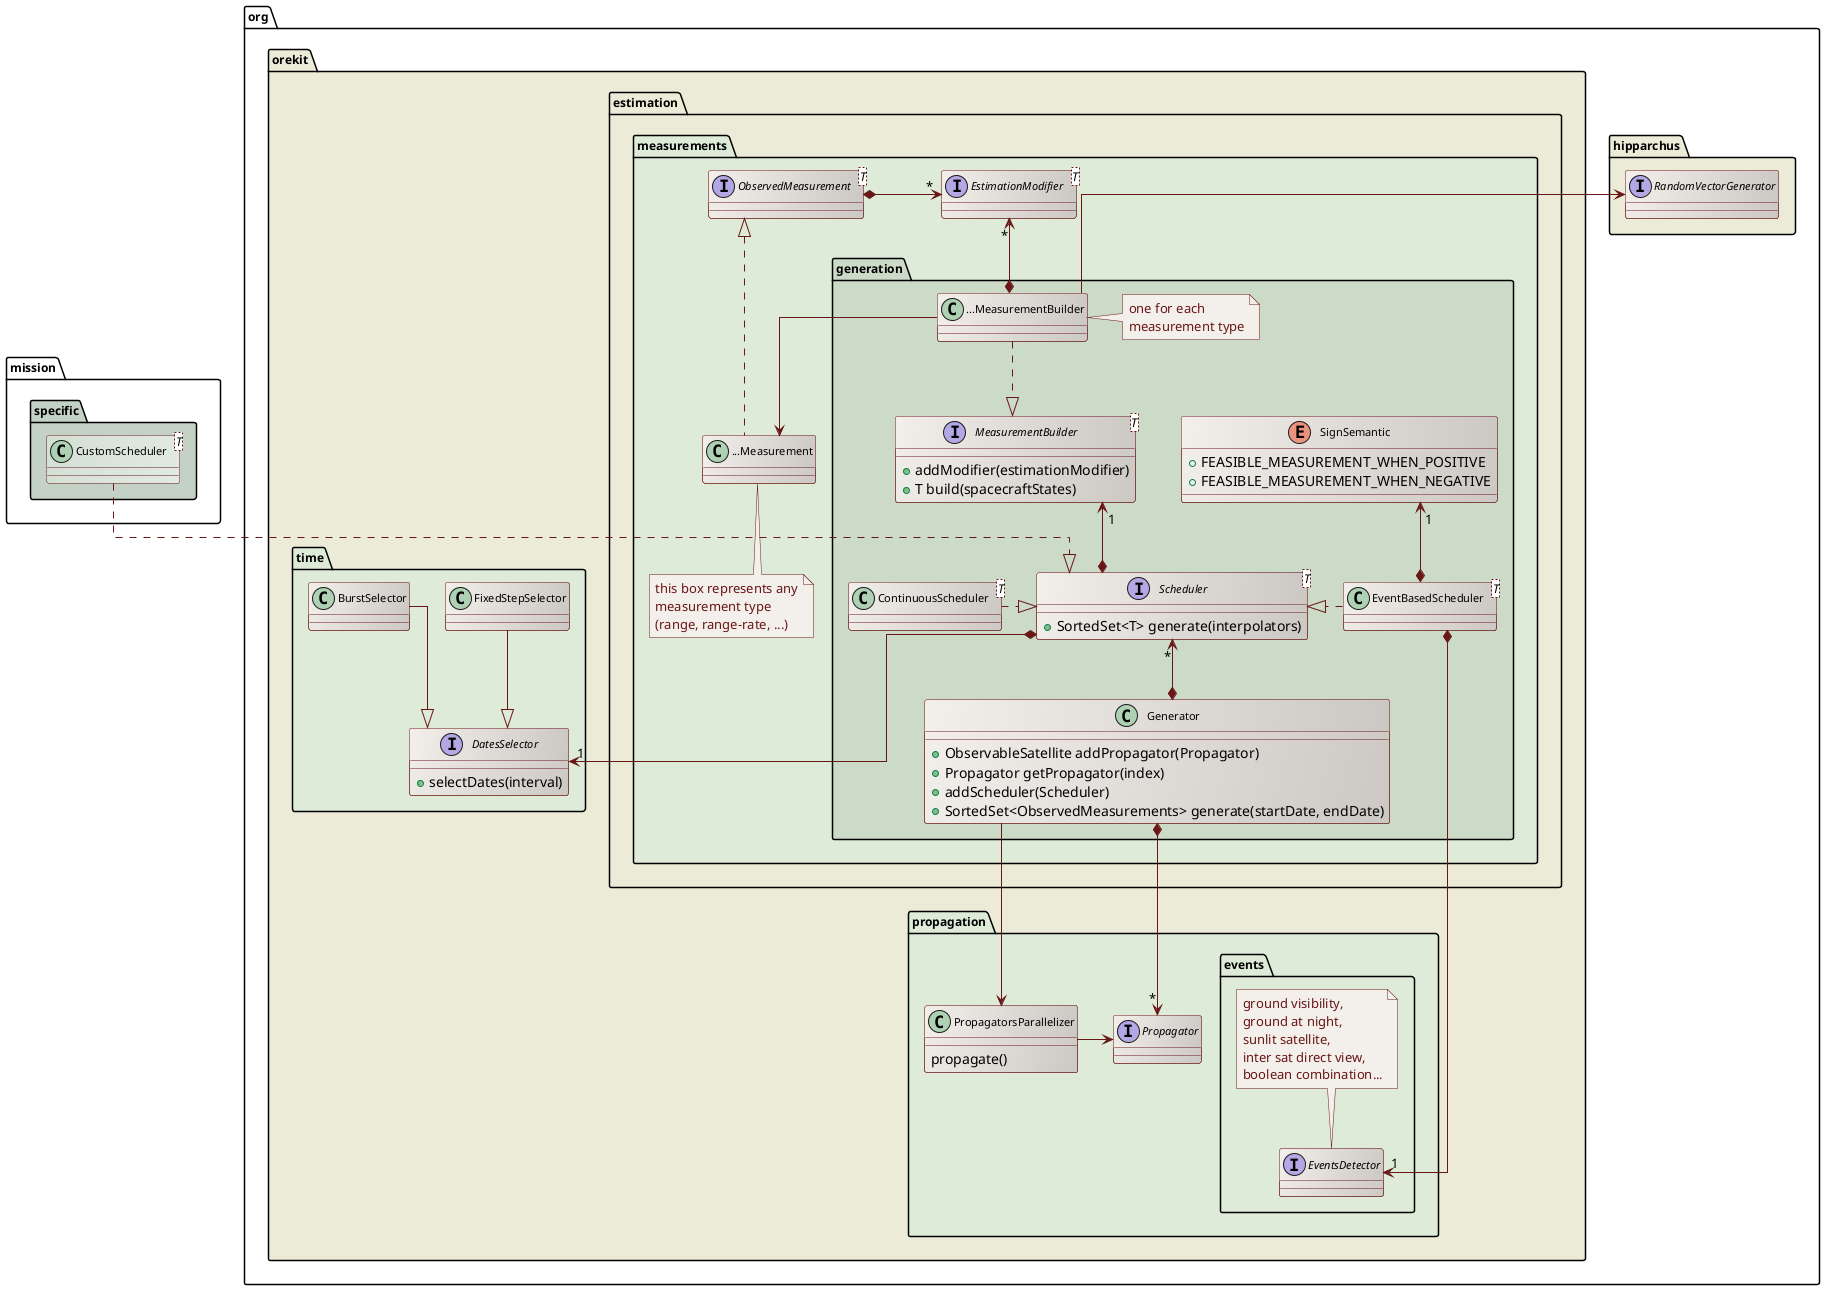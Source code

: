 ' Copyright 2002-2021 CS GROUP
' Licensed to CS GROUP (CS) under one or more
' contributor license agreements.  See the NOTICE file distributed with
' this work for additional information regarding copyright ownership.
' CS licenses this file to You under the Apache License, Version 2.0
' (the "License"); you may not use this file except in compliance with
' the License.  You may obtain a copy of the License at
'
'   http://www.apache.org/licenses/LICENSE-2.0
'
' Unless required by applicable law or agreed to in writing, software
' distributed under the License is distributed on an "AS IS" BASIS,
' WITHOUT WARRANTIES OR CONDITIONS OF ANY KIND, either express or implied.
' See the License for the specific language governing permissions and
' limitations under the License.
 
@startuml

  skinparam svek                  true
  skinparam ClassBackgroundColor  #F3EFEB/CCC9C5
  skinparam ClassArrowColor       #691616
  skinparam ClassBorderColor      #691616
  skinparam NoteBackgroundColor   #F3EFEB
  skinparam NoteBorderColor       #691616
  skinparam NoteFontColor         #691616
  skinparam ClassFontSize         11
  skinparam PackageFontSize       12
  skinparam linetype              ortho

  package org.hipparchus #ECEBD8 {
      interface RandomVectorGenerator
  }

  package org.orekit #ECEBD8 {

    package propagation.events #DDEBD8 {
      interface EventsDetector
      note top
        ground visibility,
        ground at night,
        sunlit satellite,
        inter sat direct view,
        boolean combination...
      end note
    }
    package estimation.measurements #DDEBD8 {

      package generation #CBDBC8 {

        interface "MeasurementBuilder<T>" as MeasurementBuilder_T_ {
          +addModifier(estimationModifier)
          +T build(spacecraftStates)
         }

        class "...MeasurementBuilder" as XXXMeasurementBuilder
        note right
          one for each
          measurement type
        end note

        class Generator {
          +ObservableSatellite addPropagator(Propagator)
          +Propagator getPropagator(index)
          +addScheduler(Scheduler)
          +SortedSet<ObservedMeasurements> generate(startDate, endDate)
        }

        enum SignSemantic {
          +FEASIBLE_MEASUREMENT_WHEN_POSITIVE
          +FEASIBLE_MEASUREMENT_WHEN_NEGATIVE
        }
        class "EventBasedScheduler<T>" as EventBasedScheduler_T_
        class "ContinuousScheduler<T>" as ContinuousScheduler_T_

        interface "Scheduler<T>" as Scheduler_T_ {
          +SortedSet<T> generate(interpolators)
        }

        XXXMeasurementBuilder       ..|>          MeasurementBuilder_T_
        MeasurementBuilder_T_ "1" <--* Scheduler_T_
        XXXMeasurementBuilder -up-> RandomVectorGenerator
        SignSemantic "1" <--* EventBasedScheduler_T_
        Scheduler_T_ <|.left. EventBasedScheduler_T_
        ContinuousScheduler_T_ .right.|> Scheduler_T_
        Scheduler_T_ "*" <--* Generator
  
        EventBasedScheduler_T_ *-right-> "1" EventsDetector
      }

      interface "EstimationModifier<T>" as EstimationModifier_T_
      interface "ObservedMeasurement<T>" as ObservedMeasurement_T_
      class "...Measurement" as XXXMeasurement
      note bottom
        this box represents any
        measurement type
        (range, range-rate, ...)
      end note

 
      EstimationModifier_T_  "*" <-left-*      ObservedMeasurement_T_ 
      ObservedMeasurement_T_     <|..          XXXMeasurement
      XXXMeasurementBuilder       -->          XXXMeasurement
      EstimationModifier_T_ "*" <--* XXXMeasurementBuilder 

    }


    package propagation #DDEBD8 {
    interface Propagator
      class PropagatorsParallelizer {
        propagate()
      }
      Generator --> PropagatorsParallelizer
      Generator *--> "*" Propagator
      Propagator <-left- PropagatorsParallelizer
    }

    package time #DDEBD8 {
        class FixedStepSelector
        class BurstSelector
        interface DatesSelector {
          +selectDates(interval)
        }


        FixedStepSelector --|> DatesSelector
        BurstSelector --|> DatesSelector
        Scheduler_T_ *--> "1" DatesSelector
    }

  }

  package mission.specific #C4D2C5 {
    class "CustomScheduler<T>" as CustomScheduler_T_ #D5E0D5/E2EBE2
    Scheduler_T_ <|.up. CustomScheduler_T_
  }

@enduml
